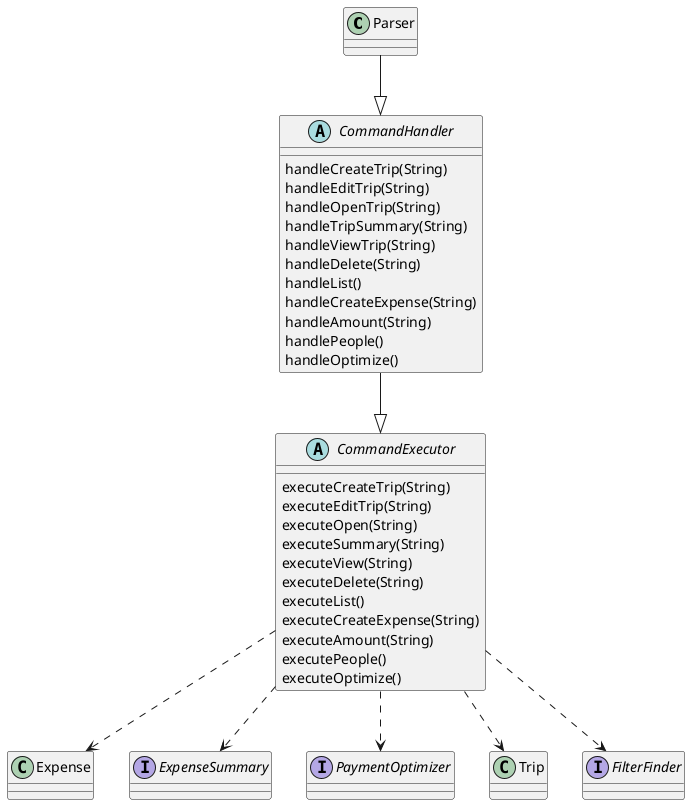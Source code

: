 @startuml
'https://plantuml.com/class-diagram

class Parser
class Expense
interface ExpenseSummary
interface PaymentOptimizer
class Trip
interface FilterFinder


abstract CommandHandler {
handleCreateTrip(String)
handleEditTrip(String)
handleOpenTrip(String)
handleTripSummary(String)
handleViewTrip(String)
handleDelete(String)
handleList()
handleCreateExpense(String)
handleAmount(String)
handlePeople()
handleOptimize()
}

abstract CommandExecutor {
executeCreateTrip(String)
executeEditTrip(String)
executeOpen(String)
executeSummary(String)
executeView(String)
executeDelete(String)
executeList()
executeCreateExpense(String)
executeAmount(String)
executePeople()
executeOptimize()
}

CommandHandler <|-up- Parser
CommandExecutor <|-up- CommandHandler

CommandExecutor -[dashed]-> Expense
CommandExecutor -[dashed]-> ExpenseSummary
CommandExecutor -[dashed]-> PaymentOptimizer
CommandExecutor -[dashed]-> Trip
CommandExecutor -[dashed]-> FilterFinder
@enduml